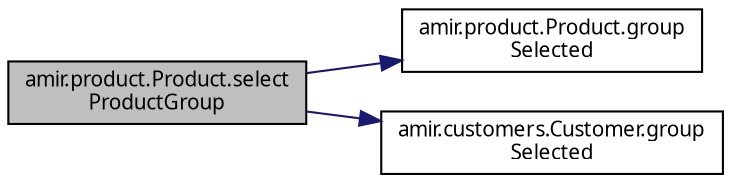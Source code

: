 digraph "amir.product.Product.selectProductGroup"
{
 // LATEX_PDF_SIZE
  edge [fontname="FreeSans.ttf",fontsize="10",labelfontname="FreeSans.ttf",labelfontsize="10"];
  node [fontname="FreeSans.ttf",fontsize="10",shape=record];
  rankdir="LR";
  Node1 [label="amir.product.Product.select\lProductGroup",height=0.2,width=0.4,color="black", fillcolor="grey75", style="filled", fontcolor="black",tooltip=" "];
  Node1 -> Node2 [color="midnightblue",fontsize="10",style="solid",fontname="FreeSans.ttf"];
  Node2 [label="amir.product.Product.group\lSelected",height=0.2,width=0.4,color="black", fillcolor="white", style="filled",URL="$classamir_1_1product_1_1_product.html#a0843961a3771d96e40b85d146a0eb281",tooltip=" "];
  Node1 -> Node3 [color="midnightblue",fontsize="10",style="solid",fontname="FreeSans.ttf"];
  Node3 [label="amir.customers.Customer.group\lSelected",height=0.2,width=0.4,color="black", fillcolor="white", style="filled",URL="$classamir_1_1customers_1_1_customer.html#a4ea5151a678550aa1f74e84bc37ed0ba",tooltip=" "];
}
